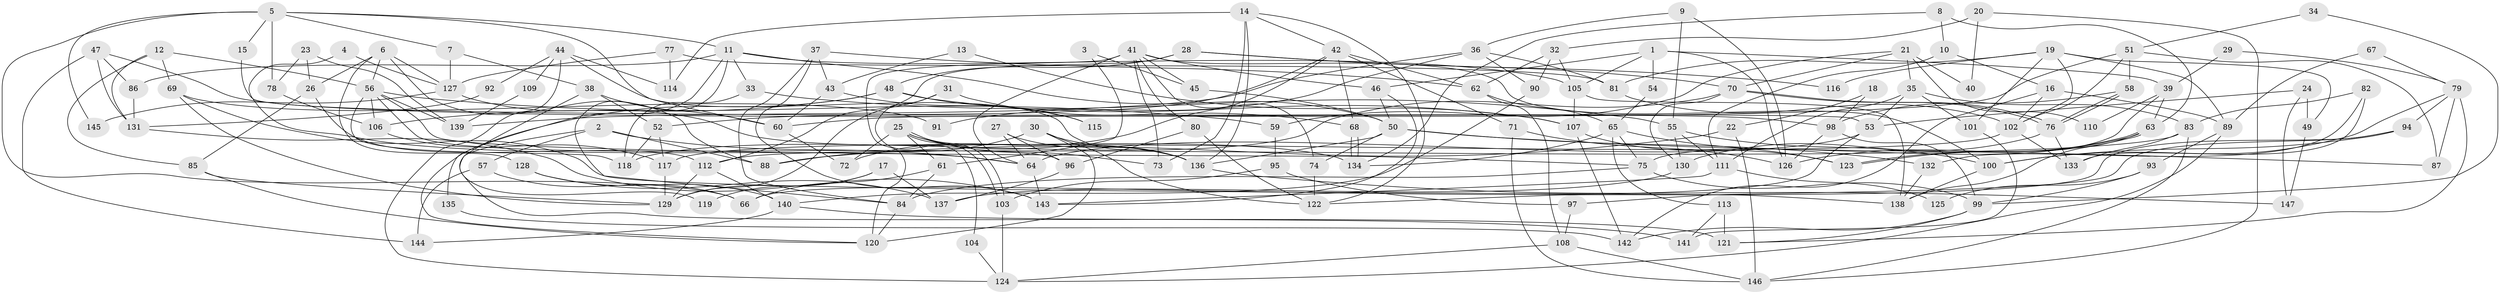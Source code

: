 // coarse degree distribution, {5: 0.13725490196078433, 4: 0.2549019607843137, 2: 0.1568627450980392, 9: 0.058823529411764705, 3: 0.17647058823529413, 6: 0.0784313725490196, 8: 0.049019607843137254, 7: 0.0392156862745098, 13: 0.00980392156862745, 12: 0.00980392156862745, 11: 0.00980392156862745, 10: 0.0196078431372549}
// Generated by graph-tools (version 1.1) at 2025/18/03/04/25 18:18:46]
// undirected, 147 vertices, 294 edges
graph export_dot {
graph [start="1"]
  node [color=gray90,style=filled];
  1;
  2;
  3;
  4;
  5;
  6;
  7;
  8;
  9;
  10;
  11;
  12;
  13;
  14;
  15;
  16;
  17;
  18;
  19;
  20;
  21;
  22;
  23;
  24;
  25;
  26;
  27;
  28;
  29;
  30;
  31;
  32;
  33;
  34;
  35;
  36;
  37;
  38;
  39;
  40;
  41;
  42;
  43;
  44;
  45;
  46;
  47;
  48;
  49;
  50;
  51;
  52;
  53;
  54;
  55;
  56;
  57;
  58;
  59;
  60;
  61;
  62;
  63;
  64;
  65;
  66;
  67;
  68;
  69;
  70;
  71;
  72;
  73;
  74;
  75;
  76;
  77;
  78;
  79;
  80;
  81;
  82;
  83;
  84;
  85;
  86;
  87;
  88;
  89;
  90;
  91;
  92;
  93;
  94;
  95;
  96;
  97;
  98;
  99;
  100;
  101;
  102;
  103;
  104;
  105;
  106;
  107;
  108;
  109;
  110;
  111;
  112;
  113;
  114;
  115;
  116;
  117;
  118;
  119;
  120;
  121;
  122;
  123;
  124;
  125;
  126;
  127;
  128;
  129;
  130;
  131;
  132;
  133;
  134;
  135;
  136;
  137;
  138;
  139;
  140;
  141;
  142;
  143;
  144;
  145;
  146;
  147;
  1 -- 46;
  1 -- 126;
  1 -- 39;
  1 -- 54;
  1 -- 105;
  2 -- 121;
  2 -- 64;
  2 -- 57;
  2 -- 88;
  3 -- 61;
  3 -- 45;
  4 -- 64;
  4 -- 127;
  5 -- 11;
  5 -- 66;
  5 -- 7;
  5 -- 15;
  5 -- 60;
  5 -- 78;
  5 -- 145;
  6 -- 127;
  6 -- 56;
  6 -- 26;
  6 -- 88;
  6 -- 128;
  7 -- 38;
  7 -- 127;
  8 -- 63;
  8 -- 134;
  8 -- 10;
  9 -- 126;
  9 -- 55;
  9 -- 36;
  10 -- 16;
  10 -- 111;
  11 -- 86;
  11 -- 84;
  11 -- 33;
  11 -- 50;
  11 -- 105;
  11 -- 135;
  12 -- 69;
  12 -- 56;
  12 -- 85;
  12 -- 131;
  13 -- 43;
  13 -- 107;
  14 -- 73;
  14 -- 136;
  14 -- 42;
  14 -- 114;
  14 -- 122;
  15 -- 53;
  16 -- 102;
  16 -- 142;
  16 -- 89;
  17 -- 137;
  17 -- 129;
  17 -- 119;
  18 -- 98;
  18 -- 22;
  19 -- 81;
  19 -- 101;
  19 -- 49;
  19 -- 89;
  19 -- 102;
  19 -- 116;
  20 -- 146;
  20 -- 32;
  20 -- 40;
  21 -- 35;
  21 -- 70;
  21 -- 40;
  21 -- 59;
  21 -- 110;
  22 -- 146;
  22 -- 88;
  23 -- 139;
  23 -- 78;
  23 -- 26;
  24 -- 49;
  24 -- 53;
  24 -- 147;
  25 -- 103;
  25 -- 103;
  25 -- 72;
  25 -- 61;
  25 -- 73;
  25 -- 136;
  26 -- 85;
  26 -- 112;
  27 -- 136;
  27 -- 64;
  27 -- 96;
  28 -- 112;
  28 -- 70;
  28 -- 48;
  28 -- 116;
  29 -- 39;
  29 -- 79;
  30 -- 136;
  30 -- 88;
  30 -- 120;
  30 -- 122;
  31 -- 129;
  31 -- 68;
  31 -- 104;
  32 -- 90;
  32 -- 105;
  32 -- 62;
  33 -- 118;
  33 -- 55;
  34 -- 99;
  34 -- 51;
  35 -- 111;
  35 -- 83;
  35 -- 53;
  35 -- 101;
  36 -- 81;
  36 -- 90;
  36 -- 91;
  36 -- 139;
  37 -- 143;
  37 -- 62;
  37 -- 43;
  37 -- 84;
  38 -- 52;
  38 -- 60;
  38 -- 119;
  39 -- 63;
  39 -- 75;
  39 -- 110;
  41 -- 120;
  41 -- 100;
  41 -- 45;
  41 -- 46;
  41 -- 64;
  41 -- 73;
  41 -- 74;
  41 -- 80;
  42 -- 62;
  42 -- 52;
  42 -- 68;
  42 -- 71;
  42 -- 72;
  43 -- 60;
  43 -- 115;
  44 -- 124;
  44 -- 136;
  44 -- 92;
  44 -- 109;
  44 -- 114;
  45 -- 50;
  46 -- 50;
  46 -- 143;
  47 -- 131;
  47 -- 144;
  47 -- 86;
  47 -- 98;
  48 -- 120;
  48 -- 106;
  48 -- 107;
  48 -- 115;
  49 -- 147;
  50 -- 74;
  50 -- 87;
  50 -- 132;
  50 -- 136;
  51 -- 102;
  51 -- 87;
  51 -- 58;
  51 -- 60;
  52 -- 117;
  52 -- 118;
  53 -- 64;
  53 -- 66;
  54 -- 65;
  55 -- 130;
  55 -- 100;
  55 -- 111;
  56 -- 96;
  56 -- 75;
  56 -- 59;
  56 -- 106;
  56 -- 118;
  56 -- 139;
  57 -- 66;
  57 -- 144;
  58 -- 76;
  58 -- 76;
  58 -- 98;
  59 -- 95;
  60 -- 72;
  61 -- 84;
  61 -- 66;
  62 -- 65;
  62 -- 108;
  63 -- 138;
  63 -- 123;
  63 -- 123;
  63 -- 126;
  64 -- 143;
  65 -- 75;
  65 -- 123;
  65 -- 113;
  65 -- 134;
  67 -- 79;
  67 -- 89;
  68 -- 134;
  68 -- 134;
  69 -- 138;
  69 -- 129;
  69 -- 91;
  70 -- 118;
  70 -- 76;
  70 -- 76;
  70 -- 130;
  71 -- 126;
  71 -- 146;
  74 -- 122;
  75 -- 84;
  75 -- 99;
  76 -- 130;
  76 -- 133;
  77 -- 127;
  77 -- 114;
  77 -- 81;
  78 -- 106;
  79 -- 100;
  79 -- 94;
  79 -- 87;
  79 -- 121;
  80 -- 122;
  80 -- 96;
  81 -- 102;
  82 -- 133;
  82 -- 132;
  82 -- 83;
  83 -- 133;
  83 -- 112;
  83 -- 146;
  84 -- 120;
  85 -- 120;
  85 -- 129;
  86 -- 131;
  89 -- 93;
  89 -- 124;
  90 -- 140;
  92 -- 131;
  93 -- 99;
  93 -- 125;
  94 -- 122;
  94 -- 97;
  94 -- 100;
  95 -- 103;
  95 -- 97;
  96 -- 137;
  97 -- 108;
  98 -- 99;
  98 -- 126;
  99 -- 121;
  99 -- 142;
  100 -- 138;
  101 -- 141;
  102 -- 117;
  102 -- 133;
  103 -- 124;
  104 -- 124;
  105 -- 107;
  105 -- 138;
  106 -- 117;
  107 -- 123;
  107 -- 142;
  108 -- 146;
  108 -- 124;
  109 -- 139;
  111 -- 125;
  111 -- 143;
  112 -- 129;
  112 -- 140;
  113 -- 121;
  113 -- 141;
  117 -- 129;
  127 -- 134;
  127 -- 145;
  128 -- 137;
  128 -- 140;
  130 -- 137;
  131 -- 143;
  132 -- 138;
  135 -- 142;
  136 -- 147;
  140 -- 141;
  140 -- 144;
}
